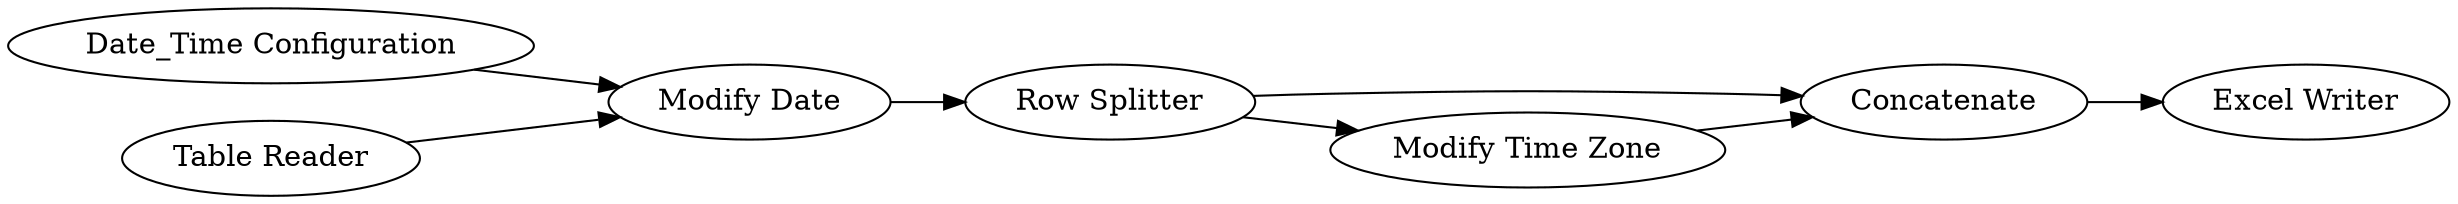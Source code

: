 digraph {
	"-1549568420277359917_7" [label="Date_Time Configuration"]
	"-1549568420277359917_1" [label="Table Reader"]
	"-1549568420277359917_2" [label="Modify Date"]
	"-1549568420277359917_3" [label="Row Splitter"]
	"-1549568420277359917_6" [label="Excel Writer"]
	"-1549568420277359917_5" [label=Concatenate]
	"-1549568420277359917_4" [label="Modify Time Zone"]
	"-1549568420277359917_4" -> "-1549568420277359917_5"
	"-1549568420277359917_7" -> "-1549568420277359917_2"
	"-1549568420277359917_3" -> "-1549568420277359917_4"
	"-1549568420277359917_5" -> "-1549568420277359917_6"
	"-1549568420277359917_3" -> "-1549568420277359917_5"
	"-1549568420277359917_1" -> "-1549568420277359917_2"
	"-1549568420277359917_2" -> "-1549568420277359917_3"
	rankdir=LR
}
